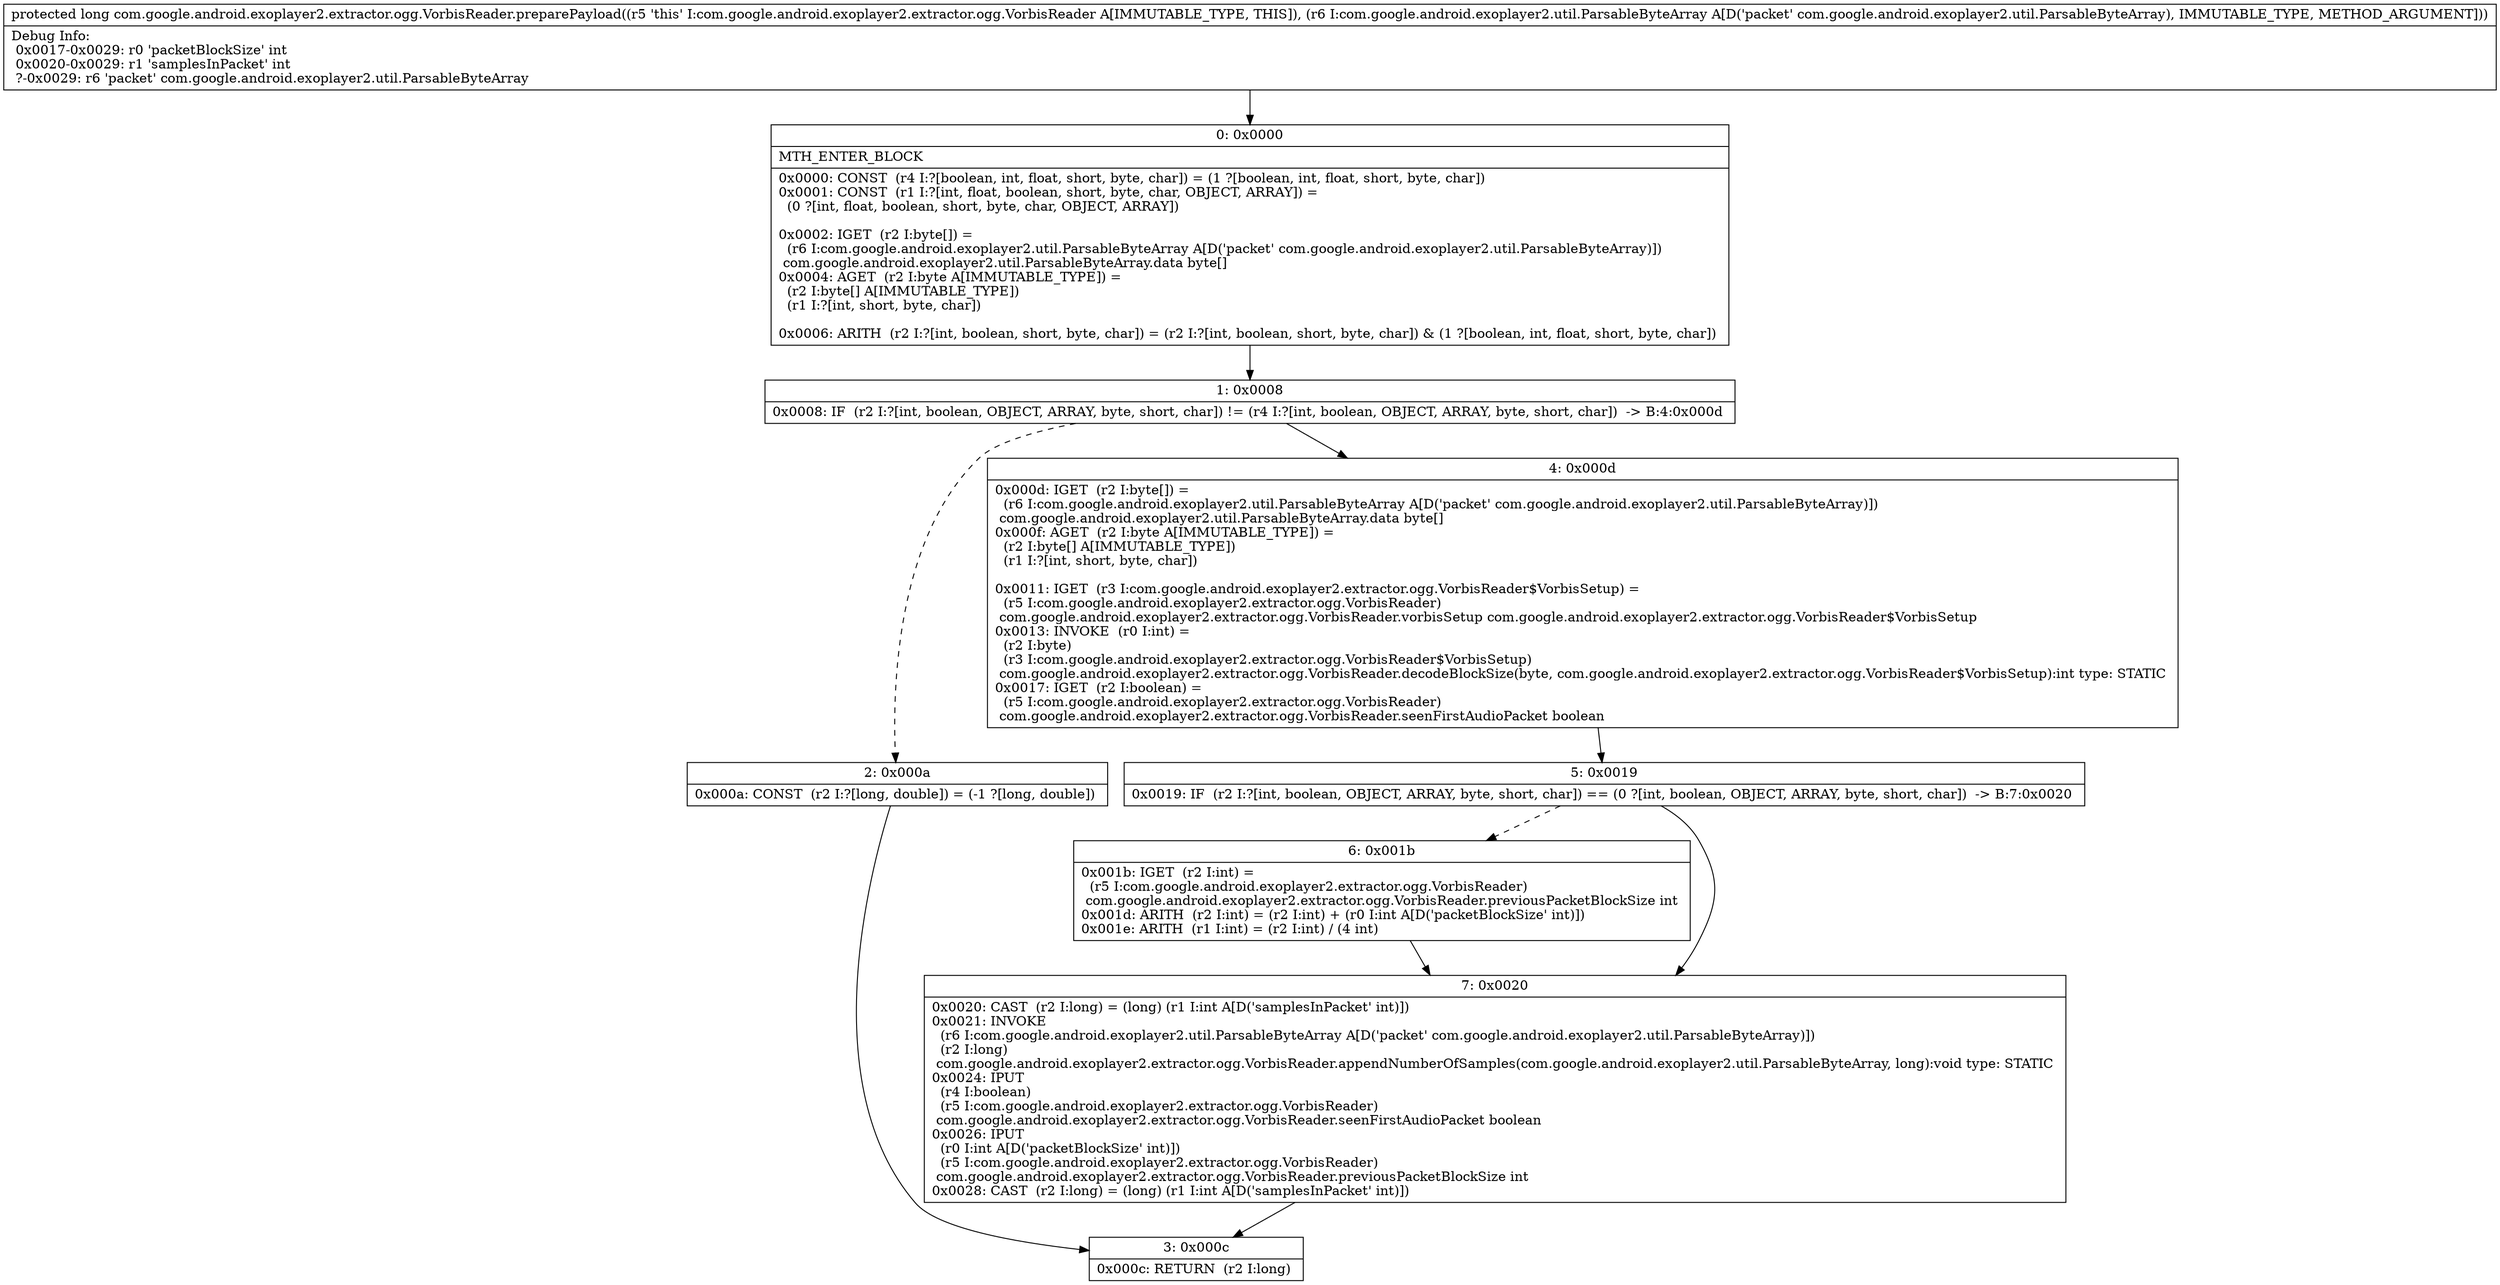 digraph "CFG forcom.google.android.exoplayer2.extractor.ogg.VorbisReader.preparePayload(Lcom\/google\/android\/exoplayer2\/util\/ParsableByteArray;)J" {
Node_0 [shape=record,label="{0\:\ 0x0000|MTH_ENTER_BLOCK\l|0x0000: CONST  (r4 I:?[boolean, int, float, short, byte, char]) = (1 ?[boolean, int, float, short, byte, char]) \l0x0001: CONST  (r1 I:?[int, float, boolean, short, byte, char, OBJECT, ARRAY]) = \l  (0 ?[int, float, boolean, short, byte, char, OBJECT, ARRAY])\l \l0x0002: IGET  (r2 I:byte[]) = \l  (r6 I:com.google.android.exoplayer2.util.ParsableByteArray A[D('packet' com.google.android.exoplayer2.util.ParsableByteArray)])\l com.google.android.exoplayer2.util.ParsableByteArray.data byte[] \l0x0004: AGET  (r2 I:byte A[IMMUTABLE_TYPE]) = \l  (r2 I:byte[] A[IMMUTABLE_TYPE])\l  (r1 I:?[int, short, byte, char])\l \l0x0006: ARITH  (r2 I:?[int, boolean, short, byte, char]) = (r2 I:?[int, boolean, short, byte, char]) & (1 ?[boolean, int, float, short, byte, char]) \l}"];
Node_1 [shape=record,label="{1\:\ 0x0008|0x0008: IF  (r2 I:?[int, boolean, OBJECT, ARRAY, byte, short, char]) != (r4 I:?[int, boolean, OBJECT, ARRAY, byte, short, char])  \-\> B:4:0x000d \l}"];
Node_2 [shape=record,label="{2\:\ 0x000a|0x000a: CONST  (r2 I:?[long, double]) = (\-1 ?[long, double]) \l}"];
Node_3 [shape=record,label="{3\:\ 0x000c|0x000c: RETURN  (r2 I:long) \l}"];
Node_4 [shape=record,label="{4\:\ 0x000d|0x000d: IGET  (r2 I:byte[]) = \l  (r6 I:com.google.android.exoplayer2.util.ParsableByteArray A[D('packet' com.google.android.exoplayer2.util.ParsableByteArray)])\l com.google.android.exoplayer2.util.ParsableByteArray.data byte[] \l0x000f: AGET  (r2 I:byte A[IMMUTABLE_TYPE]) = \l  (r2 I:byte[] A[IMMUTABLE_TYPE])\l  (r1 I:?[int, short, byte, char])\l \l0x0011: IGET  (r3 I:com.google.android.exoplayer2.extractor.ogg.VorbisReader$VorbisSetup) = \l  (r5 I:com.google.android.exoplayer2.extractor.ogg.VorbisReader)\l com.google.android.exoplayer2.extractor.ogg.VorbisReader.vorbisSetup com.google.android.exoplayer2.extractor.ogg.VorbisReader$VorbisSetup \l0x0013: INVOKE  (r0 I:int) = \l  (r2 I:byte)\l  (r3 I:com.google.android.exoplayer2.extractor.ogg.VorbisReader$VorbisSetup)\l com.google.android.exoplayer2.extractor.ogg.VorbisReader.decodeBlockSize(byte, com.google.android.exoplayer2.extractor.ogg.VorbisReader$VorbisSetup):int type: STATIC \l0x0017: IGET  (r2 I:boolean) = \l  (r5 I:com.google.android.exoplayer2.extractor.ogg.VorbisReader)\l com.google.android.exoplayer2.extractor.ogg.VorbisReader.seenFirstAudioPacket boolean \l}"];
Node_5 [shape=record,label="{5\:\ 0x0019|0x0019: IF  (r2 I:?[int, boolean, OBJECT, ARRAY, byte, short, char]) == (0 ?[int, boolean, OBJECT, ARRAY, byte, short, char])  \-\> B:7:0x0020 \l}"];
Node_6 [shape=record,label="{6\:\ 0x001b|0x001b: IGET  (r2 I:int) = \l  (r5 I:com.google.android.exoplayer2.extractor.ogg.VorbisReader)\l com.google.android.exoplayer2.extractor.ogg.VorbisReader.previousPacketBlockSize int \l0x001d: ARITH  (r2 I:int) = (r2 I:int) + (r0 I:int A[D('packetBlockSize' int)]) \l0x001e: ARITH  (r1 I:int) = (r2 I:int) \/ (4 int) \l}"];
Node_7 [shape=record,label="{7\:\ 0x0020|0x0020: CAST  (r2 I:long) = (long) (r1 I:int A[D('samplesInPacket' int)]) \l0x0021: INVOKE  \l  (r6 I:com.google.android.exoplayer2.util.ParsableByteArray A[D('packet' com.google.android.exoplayer2.util.ParsableByteArray)])\l  (r2 I:long)\l com.google.android.exoplayer2.extractor.ogg.VorbisReader.appendNumberOfSamples(com.google.android.exoplayer2.util.ParsableByteArray, long):void type: STATIC \l0x0024: IPUT  \l  (r4 I:boolean)\l  (r5 I:com.google.android.exoplayer2.extractor.ogg.VorbisReader)\l com.google.android.exoplayer2.extractor.ogg.VorbisReader.seenFirstAudioPacket boolean \l0x0026: IPUT  \l  (r0 I:int A[D('packetBlockSize' int)])\l  (r5 I:com.google.android.exoplayer2.extractor.ogg.VorbisReader)\l com.google.android.exoplayer2.extractor.ogg.VorbisReader.previousPacketBlockSize int \l0x0028: CAST  (r2 I:long) = (long) (r1 I:int A[D('samplesInPacket' int)]) \l}"];
MethodNode[shape=record,label="{protected long com.google.android.exoplayer2.extractor.ogg.VorbisReader.preparePayload((r5 'this' I:com.google.android.exoplayer2.extractor.ogg.VorbisReader A[IMMUTABLE_TYPE, THIS]), (r6 I:com.google.android.exoplayer2.util.ParsableByteArray A[D('packet' com.google.android.exoplayer2.util.ParsableByteArray), IMMUTABLE_TYPE, METHOD_ARGUMENT]))  | Debug Info:\l  0x0017\-0x0029: r0 'packetBlockSize' int\l  0x0020\-0x0029: r1 'samplesInPacket' int\l  ?\-0x0029: r6 'packet' com.google.android.exoplayer2.util.ParsableByteArray\l}"];
MethodNode -> Node_0;
Node_0 -> Node_1;
Node_1 -> Node_2[style=dashed];
Node_1 -> Node_4;
Node_2 -> Node_3;
Node_4 -> Node_5;
Node_5 -> Node_6[style=dashed];
Node_5 -> Node_7;
Node_6 -> Node_7;
Node_7 -> Node_3;
}

